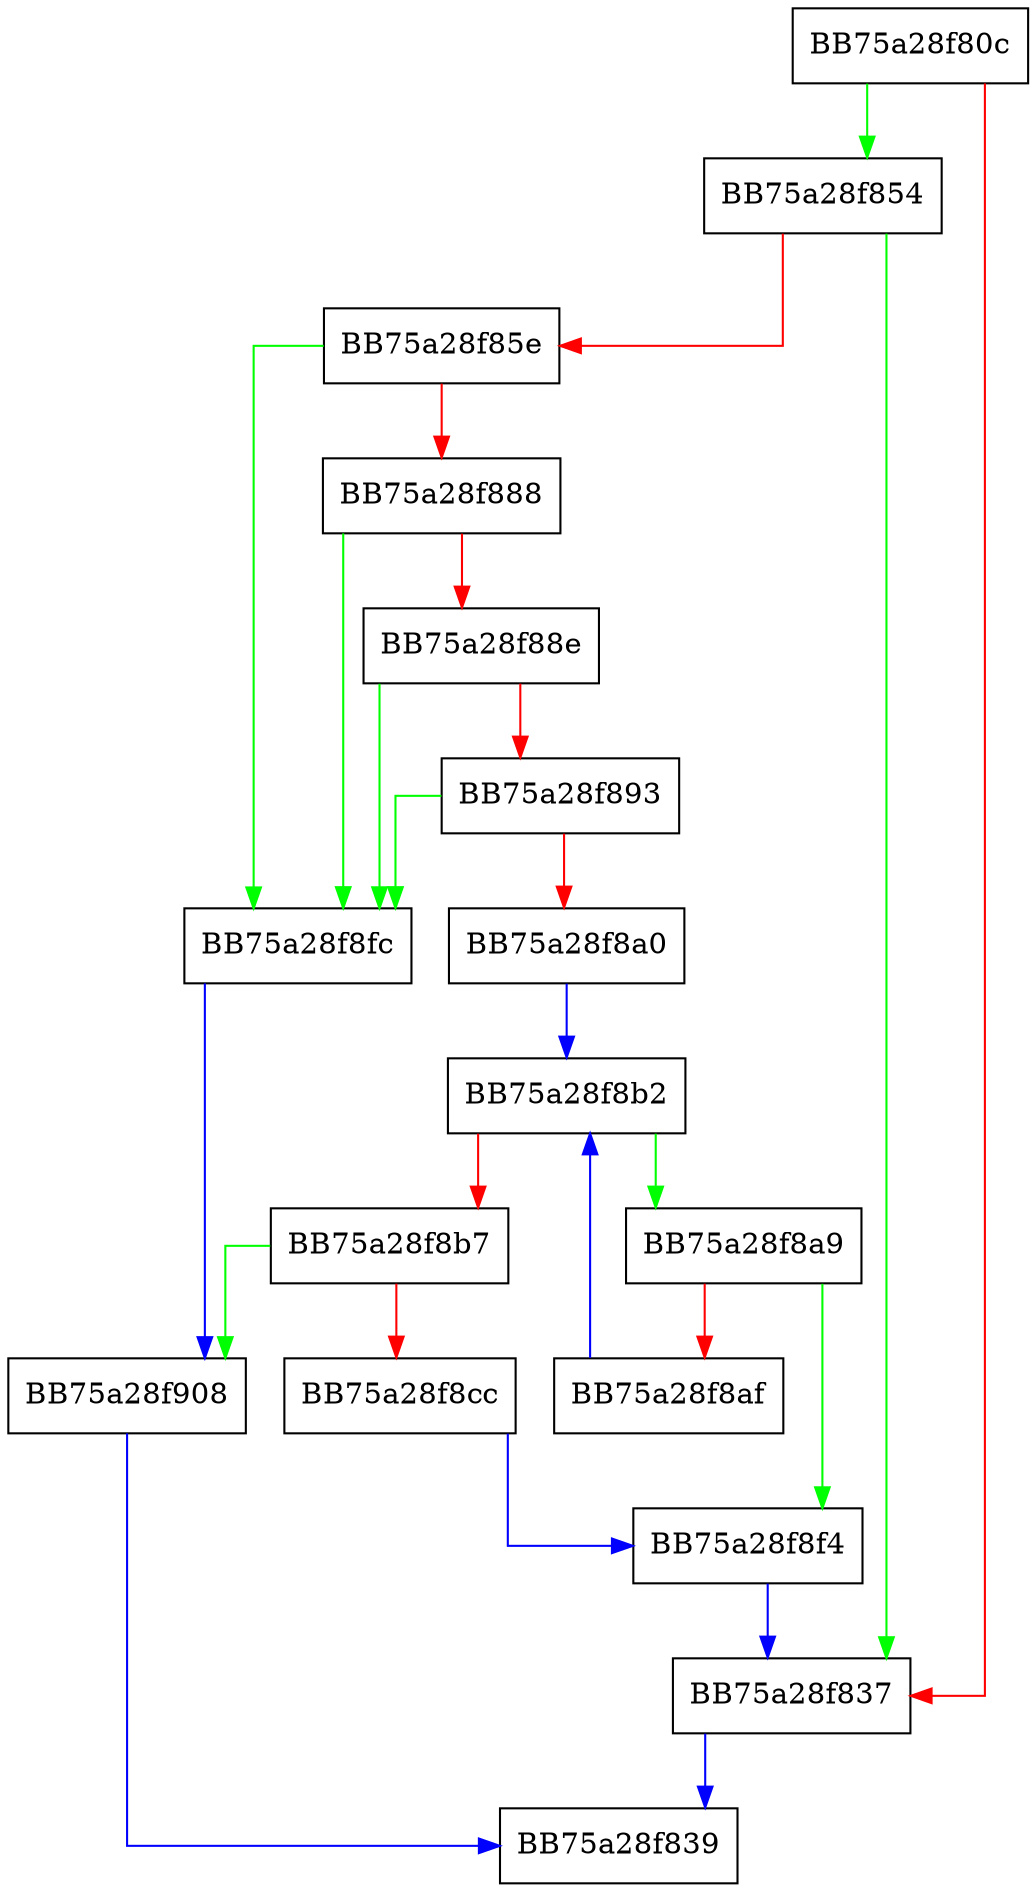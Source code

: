 digraph autoIncBegin {
  node [shape="box"];
  graph [splines=ortho];
  BB75a28f80c -> BB75a28f854 [color="green"];
  BB75a28f80c -> BB75a28f837 [color="red"];
  BB75a28f837 -> BB75a28f839 [color="blue"];
  BB75a28f854 -> BB75a28f837 [color="green"];
  BB75a28f854 -> BB75a28f85e [color="red"];
  BB75a28f85e -> BB75a28f8fc [color="green"];
  BB75a28f85e -> BB75a28f888 [color="red"];
  BB75a28f888 -> BB75a28f8fc [color="green"];
  BB75a28f888 -> BB75a28f88e [color="red"];
  BB75a28f88e -> BB75a28f8fc [color="green"];
  BB75a28f88e -> BB75a28f893 [color="red"];
  BB75a28f893 -> BB75a28f8fc [color="green"];
  BB75a28f893 -> BB75a28f8a0 [color="red"];
  BB75a28f8a0 -> BB75a28f8b2 [color="blue"];
  BB75a28f8a9 -> BB75a28f8f4 [color="green"];
  BB75a28f8a9 -> BB75a28f8af [color="red"];
  BB75a28f8af -> BB75a28f8b2 [color="blue"];
  BB75a28f8b2 -> BB75a28f8a9 [color="green"];
  BB75a28f8b2 -> BB75a28f8b7 [color="red"];
  BB75a28f8b7 -> BB75a28f908 [color="green"];
  BB75a28f8b7 -> BB75a28f8cc [color="red"];
  BB75a28f8cc -> BB75a28f8f4 [color="blue"];
  BB75a28f8f4 -> BB75a28f837 [color="blue"];
  BB75a28f8fc -> BB75a28f908 [color="blue"];
  BB75a28f908 -> BB75a28f839 [color="blue"];
}